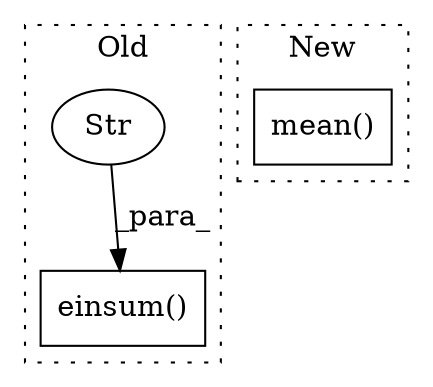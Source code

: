digraph G {
subgraph cluster0 {
1 [label="einsum()" a="75" s="3852,3925" l="13,1" shape="box"];
3 [label="Str" a="66" s="3865" l="11" shape="ellipse"];
label = "Old";
style="dotted";
}
subgraph cluster1 {
2 [label="mean()" a="75" s="9336" l="32" shape="box"];
label = "New";
style="dotted";
}
3 -> 1 [label="_para_"];
}